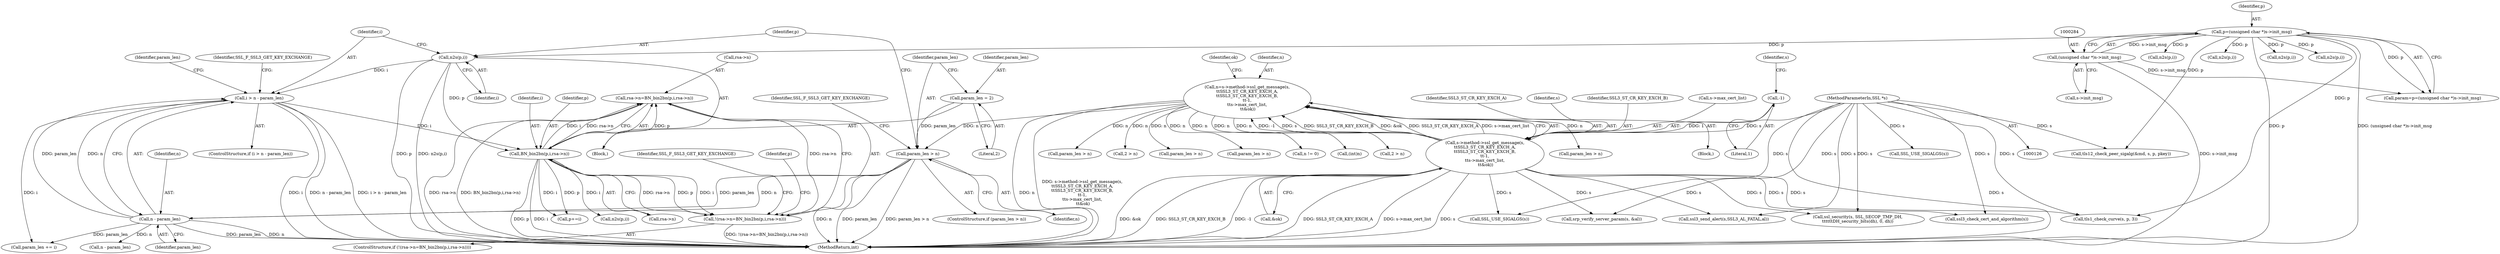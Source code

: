 digraph "0_openssl_b15f8769644b00ef7283521593360b7b2135cb63@pointer" {
"1000821" [label="(Call,rsa->n=BN_bin2bn(p,i,rsa->n))"];
"1000825" [label="(Call,BN_bin2bn(p,i,rsa->n))"];
"1000802" [label="(Call,n2s(p,i))"];
"1000281" [label="(Call,p=(unsigned char *)s->init_msg)"];
"1000283" [label="(Call,(unsigned char *)s->init_msg)"];
"1000806" [label="(Call,i > n - param_len)"];
"1000808" [label="(Call,n - param_len)"];
"1000794" [label="(Call,param_len > n)"];
"1000790" [label="(Call,param_len = 2)"];
"1000181" [label="(Call,n=s->method->ssl_get_message(s,\n\t\tSSL3_ST_CR_KEY_EXCH_A,\n\t\tSSL3_ST_CR_KEY_EXCH_B,\n\t\t-1,\n\t\ts->max_cert_list,\n \t\t&ok))"];
"1000183" [label="(Call,s->method->ssl_get_message(s,\n\t\tSSL3_ST_CR_KEY_EXCH_A,\n\t\tSSL3_ST_CR_KEY_EXCH_B,\n\t\t-1,\n\t\ts->max_cert_list,\n \t\t&ok))"];
"1000127" [label="(MethodParameterIn,SSL *s)"];
"1000187" [label="(Call,-1)"];
"1000820" [label="(Call,!(rsa->n=BN_bin2bn(p,i,rsa->n)))"];
"1001428" [label="(Call,SSL_USE_SIGALGS(s))"];
"1000281" [label="(Call,p=(unsigned char *)s->init_msg)"];
"1000805" [label="(ControlStructure,if (i > n - param_len))"];
"1000526" [label="(Call,n2s(p,i))"];
"1000778" [label="(Block,)"];
"1000810" [label="(Identifier,param_len)"];
"1000283" [label="(Call,(unsigned char *)s->init_msg)"];
"1000282" [label="(Identifier,p)"];
"1001443" [label="(Call,tls12_check_peer_sigalg(&md, s, p, pkey))"];
"1000826" [label="(Identifier,p)"];
"1000183" [label="(Call,s->method->ssl_get_message(s,\n\t\tSSL3_ST_CR_KEY_EXCH_A,\n\t\tSSL3_ST_CR_KEY_EXCH_B,\n\t\t-1,\n\t\ts->max_cert_list,\n \t\t&ok))"];
"1000791" [label="(Identifier,param_len)"];
"1000853" [label="(Call,n2s(p,i))"];
"1000186" [label="(Identifier,SSL3_ST_CR_KEY_EXCH_B)"];
"1000820" [label="(Call,!(rsa->n=BN_bin2bn(p,i,rsa->n)))"];
"1001720" [label="(Call,n != 0)"];
"1000793" [label="(ControlStructure,if (param_len > n))"];
"1000817" [label="(Identifier,param_len)"];
"1000813" [label="(Identifier,SSL_F_SSL3_GET_KEY_EXCHANGE)"];
"1000421" [label="(Call,n2s(p,i))"];
"1000192" [label="(Call,&ok)"];
"1000807" [label="(Identifier,i)"];
"1000958" [label="(Call,n2s(p,i))"];
"1000837" [label="(Identifier,p)"];
"1000803" [label="(Identifier,p)"];
"1000190" [label="(Identifier,s)"];
"1000185" [label="(Identifier,SSL3_ST_CR_KEY_EXCH_A)"];
"1000833" [label="(Identifier,SSL_F_SSL3_GET_KEY_EXCHANGE)"];
"1000198" [label="(Call,(int)n)"];
"1001521" [label="(Call,SSL_USE_SIGALGS(s))"];
"1000819" [label="(ControlStructure,if (!(rsa->n=BN_bin2bn(p,i,rsa->n))))"];
"1001736" [label="(Call,ssl3_send_alert(s,SSL3_AL_FATAL,al))"];
"1001433" [label="(Call,2 > n)"];
"1000413" [label="(Call,param_len > n)"];
"1000184" [label="(Identifier,s)"];
"1000806" [label="(Call,i > n - param_len)"];
"1001210" [label="(Call,tls1_check_curve(s, p, 3))"];
"1000794" [label="(Call,param_len > n)"];
"1000128" [label="(Block,)"];
"1000950" [label="(Call,param_len > n)"];
"1001478" [label="(Call,2 > n)"];
"1000196" [label="(Identifier,ok)"];
"1000827" [label="(Identifier,i)"];
"1000809" [label="(Identifier,n)"];
"1000187" [label="(Call,-1)"];
"1000189" [label="(Call,s->max_cert_list)"];
"1001096" [label="(Call,ssl_security(s, SSL_SECOP_TMP_DH,\n\t\t\t\t\t\tDH_security_bits(dh), 0, dh))"];
"1001713" [label="(Call,ssl3_check_cert_and_algorithm(s))"];
"1001486" [label="(Call,n2s(p,i))"];
"1000285" [label="(Call,s->init_msg)"];
"1000127" [label="(MethodParameterIn,SSL *s)"];
"1000821" [label="(Call,rsa->n=BN_bin2bn(p,i,rsa->n))"];
"1000828" [label="(Call,rsa->n)"];
"1000842" [label="(Call,n - param_len)"];
"1000790" [label="(Call,param_len = 2)"];
"1000792" [label="(Literal,2)"];
"1000799" [label="(Identifier,SSL_F_SSL3_GET_KEY_EXCHANGE)"];
"1000727" [label="(Call,srp_verify_server_param(s, &al))"];
"1000802" [label="(Call,n2s(p,i))"];
"1001771" [label="(MethodReturn,int)"];
"1000279" [label="(Call,param=p=(unsigned char *)s->init_msg)"];
"1000796" [label="(Identifier,n)"];
"1000188" [label="(Literal,1)"];
"1001200" [label="(Call,param_len > n)"];
"1000808" [label="(Call,n - param_len)"];
"1000181" [label="(Call,n=s->method->ssl_get_message(s,\n\t\tSSL3_ST_CR_KEY_EXCH_A,\n\t\tSSL3_ST_CR_KEY_EXCH_B,\n\t\t-1,\n\t\ts->max_cert_list,\n \t\t&ok))"];
"1000804" [label="(Identifier,i)"];
"1000822" [label="(Call,rsa->n)"];
"1000836" [label="(Call,p+=i)"];
"1000825" [label="(Call,BN_bin2bn(p,i,rsa->n))"];
"1000816" [label="(Call,param_len += i)"];
"1000795" [label="(Identifier,param_len)"];
"1000182" [label="(Identifier,n)"];
"1000518" [label="(Call,param_len > n)"];
"1000821" -> "1000820"  [label="AST: "];
"1000821" -> "1000825"  [label="CFG: "];
"1000822" -> "1000821"  [label="AST: "];
"1000825" -> "1000821"  [label="AST: "];
"1000820" -> "1000821"  [label="CFG: "];
"1000821" -> "1001771"  [label="DDG: BN_bin2bn(p,i,rsa->n)"];
"1000821" -> "1001771"  [label="DDG: rsa->n"];
"1000821" -> "1000820"  [label="DDG: rsa->n"];
"1000825" -> "1000821"  [label="DDG: p"];
"1000825" -> "1000821"  [label="DDG: i"];
"1000825" -> "1000821"  [label="DDG: rsa->n"];
"1000825" -> "1000828"  [label="CFG: "];
"1000826" -> "1000825"  [label="AST: "];
"1000827" -> "1000825"  [label="AST: "];
"1000828" -> "1000825"  [label="AST: "];
"1000825" -> "1001771"  [label="DDG: i"];
"1000825" -> "1001771"  [label="DDG: p"];
"1000825" -> "1000820"  [label="DDG: p"];
"1000825" -> "1000820"  [label="DDG: i"];
"1000825" -> "1000820"  [label="DDG: rsa->n"];
"1000802" -> "1000825"  [label="DDG: p"];
"1000806" -> "1000825"  [label="DDG: i"];
"1000825" -> "1000836"  [label="DDG: i"];
"1000825" -> "1000836"  [label="DDG: p"];
"1000825" -> "1000853"  [label="DDG: i"];
"1000802" -> "1000778"  [label="AST: "];
"1000802" -> "1000804"  [label="CFG: "];
"1000803" -> "1000802"  [label="AST: "];
"1000804" -> "1000802"  [label="AST: "];
"1000807" -> "1000802"  [label="CFG: "];
"1000802" -> "1001771"  [label="DDG: p"];
"1000802" -> "1001771"  [label="DDG: n2s(p,i)"];
"1000281" -> "1000802"  [label="DDG: p"];
"1000802" -> "1000806"  [label="DDG: i"];
"1000281" -> "1000279"  [label="AST: "];
"1000281" -> "1000283"  [label="CFG: "];
"1000282" -> "1000281"  [label="AST: "];
"1000283" -> "1000281"  [label="AST: "];
"1000279" -> "1000281"  [label="CFG: "];
"1000281" -> "1001771"  [label="DDG: p"];
"1000281" -> "1001771"  [label="DDG: (unsigned char *)s->init_msg"];
"1000281" -> "1000279"  [label="DDG: p"];
"1000283" -> "1000281"  [label="DDG: s->init_msg"];
"1000281" -> "1000421"  [label="DDG: p"];
"1000281" -> "1000526"  [label="DDG: p"];
"1000281" -> "1000958"  [label="DDG: p"];
"1000281" -> "1001210"  [label="DDG: p"];
"1000281" -> "1001443"  [label="DDG: p"];
"1000281" -> "1001486"  [label="DDG: p"];
"1000283" -> "1000285"  [label="CFG: "];
"1000284" -> "1000283"  [label="AST: "];
"1000285" -> "1000283"  [label="AST: "];
"1000283" -> "1001771"  [label="DDG: s->init_msg"];
"1000283" -> "1000279"  [label="DDG: s->init_msg"];
"1000806" -> "1000805"  [label="AST: "];
"1000806" -> "1000808"  [label="CFG: "];
"1000807" -> "1000806"  [label="AST: "];
"1000808" -> "1000806"  [label="AST: "];
"1000813" -> "1000806"  [label="CFG: "];
"1000817" -> "1000806"  [label="CFG: "];
"1000806" -> "1001771"  [label="DDG: i"];
"1000806" -> "1001771"  [label="DDG: n - param_len"];
"1000806" -> "1001771"  [label="DDG: i > n - param_len"];
"1000808" -> "1000806"  [label="DDG: n"];
"1000808" -> "1000806"  [label="DDG: param_len"];
"1000806" -> "1000816"  [label="DDG: i"];
"1000808" -> "1000810"  [label="CFG: "];
"1000809" -> "1000808"  [label="AST: "];
"1000810" -> "1000808"  [label="AST: "];
"1000808" -> "1001771"  [label="DDG: param_len"];
"1000808" -> "1001771"  [label="DDG: n"];
"1000794" -> "1000808"  [label="DDG: n"];
"1000794" -> "1000808"  [label="DDG: param_len"];
"1000808" -> "1000816"  [label="DDG: param_len"];
"1000808" -> "1000842"  [label="DDG: n"];
"1000794" -> "1000793"  [label="AST: "];
"1000794" -> "1000796"  [label="CFG: "];
"1000795" -> "1000794"  [label="AST: "];
"1000796" -> "1000794"  [label="AST: "];
"1000799" -> "1000794"  [label="CFG: "];
"1000803" -> "1000794"  [label="CFG: "];
"1000794" -> "1001771"  [label="DDG: n"];
"1000794" -> "1001771"  [label="DDG: param_len"];
"1000794" -> "1001771"  [label="DDG: param_len > n"];
"1000790" -> "1000794"  [label="DDG: param_len"];
"1000181" -> "1000794"  [label="DDG: n"];
"1000790" -> "1000778"  [label="AST: "];
"1000790" -> "1000792"  [label="CFG: "];
"1000791" -> "1000790"  [label="AST: "];
"1000792" -> "1000790"  [label="AST: "];
"1000795" -> "1000790"  [label="CFG: "];
"1000181" -> "1000128"  [label="AST: "];
"1000181" -> "1000183"  [label="CFG: "];
"1000182" -> "1000181"  [label="AST: "];
"1000183" -> "1000181"  [label="AST: "];
"1000196" -> "1000181"  [label="CFG: "];
"1000181" -> "1001771"  [label="DDG: n"];
"1000181" -> "1001771"  [label="DDG: s->method->ssl_get_message(s,\n\t\tSSL3_ST_CR_KEY_EXCH_A,\n\t\tSSL3_ST_CR_KEY_EXCH_B,\n\t\t-1,\n\t\ts->max_cert_list,\n \t\t&ok)"];
"1000183" -> "1000181"  [label="DDG: -1"];
"1000183" -> "1000181"  [label="DDG: s"];
"1000183" -> "1000181"  [label="DDG: SSL3_ST_CR_KEY_EXCH_B"];
"1000183" -> "1000181"  [label="DDG: &ok"];
"1000183" -> "1000181"  [label="DDG: SSL3_ST_CR_KEY_EXCH_A"];
"1000183" -> "1000181"  [label="DDG: s->max_cert_list"];
"1000181" -> "1000198"  [label="DDG: n"];
"1000181" -> "1000413"  [label="DDG: n"];
"1000181" -> "1000518"  [label="DDG: n"];
"1000181" -> "1000950"  [label="DDG: n"];
"1000181" -> "1001200"  [label="DDG: n"];
"1000181" -> "1001433"  [label="DDG: n"];
"1000181" -> "1001478"  [label="DDG: n"];
"1000181" -> "1001720"  [label="DDG: n"];
"1000183" -> "1000192"  [label="CFG: "];
"1000184" -> "1000183"  [label="AST: "];
"1000185" -> "1000183"  [label="AST: "];
"1000186" -> "1000183"  [label="AST: "];
"1000187" -> "1000183"  [label="AST: "];
"1000189" -> "1000183"  [label="AST: "];
"1000192" -> "1000183"  [label="AST: "];
"1000183" -> "1001771"  [label="DDG: SSL3_ST_CR_KEY_EXCH_B"];
"1000183" -> "1001771"  [label="DDG: -1"];
"1000183" -> "1001771"  [label="DDG: SSL3_ST_CR_KEY_EXCH_A"];
"1000183" -> "1001771"  [label="DDG: s->max_cert_list"];
"1000183" -> "1001771"  [label="DDG: s"];
"1000183" -> "1001771"  [label="DDG: &ok"];
"1000127" -> "1000183"  [label="DDG: s"];
"1000187" -> "1000183"  [label="DDG: 1"];
"1000183" -> "1000727"  [label="DDG: s"];
"1000183" -> "1001096"  [label="DDG: s"];
"1000183" -> "1001210"  [label="DDG: s"];
"1000183" -> "1001428"  [label="DDG: s"];
"1000183" -> "1001713"  [label="DDG: s"];
"1000183" -> "1001736"  [label="DDG: s"];
"1000127" -> "1000126"  [label="AST: "];
"1000127" -> "1001771"  [label="DDG: s"];
"1000127" -> "1000727"  [label="DDG: s"];
"1000127" -> "1001096"  [label="DDG: s"];
"1000127" -> "1001210"  [label="DDG: s"];
"1000127" -> "1001428"  [label="DDG: s"];
"1000127" -> "1001443"  [label="DDG: s"];
"1000127" -> "1001521"  [label="DDG: s"];
"1000127" -> "1001713"  [label="DDG: s"];
"1000127" -> "1001736"  [label="DDG: s"];
"1000187" -> "1000188"  [label="CFG: "];
"1000188" -> "1000187"  [label="AST: "];
"1000190" -> "1000187"  [label="CFG: "];
"1000820" -> "1000819"  [label="AST: "];
"1000833" -> "1000820"  [label="CFG: "];
"1000837" -> "1000820"  [label="CFG: "];
"1000820" -> "1001771"  [label="DDG: !(rsa->n=BN_bin2bn(p,i,rsa->n))"];
}
